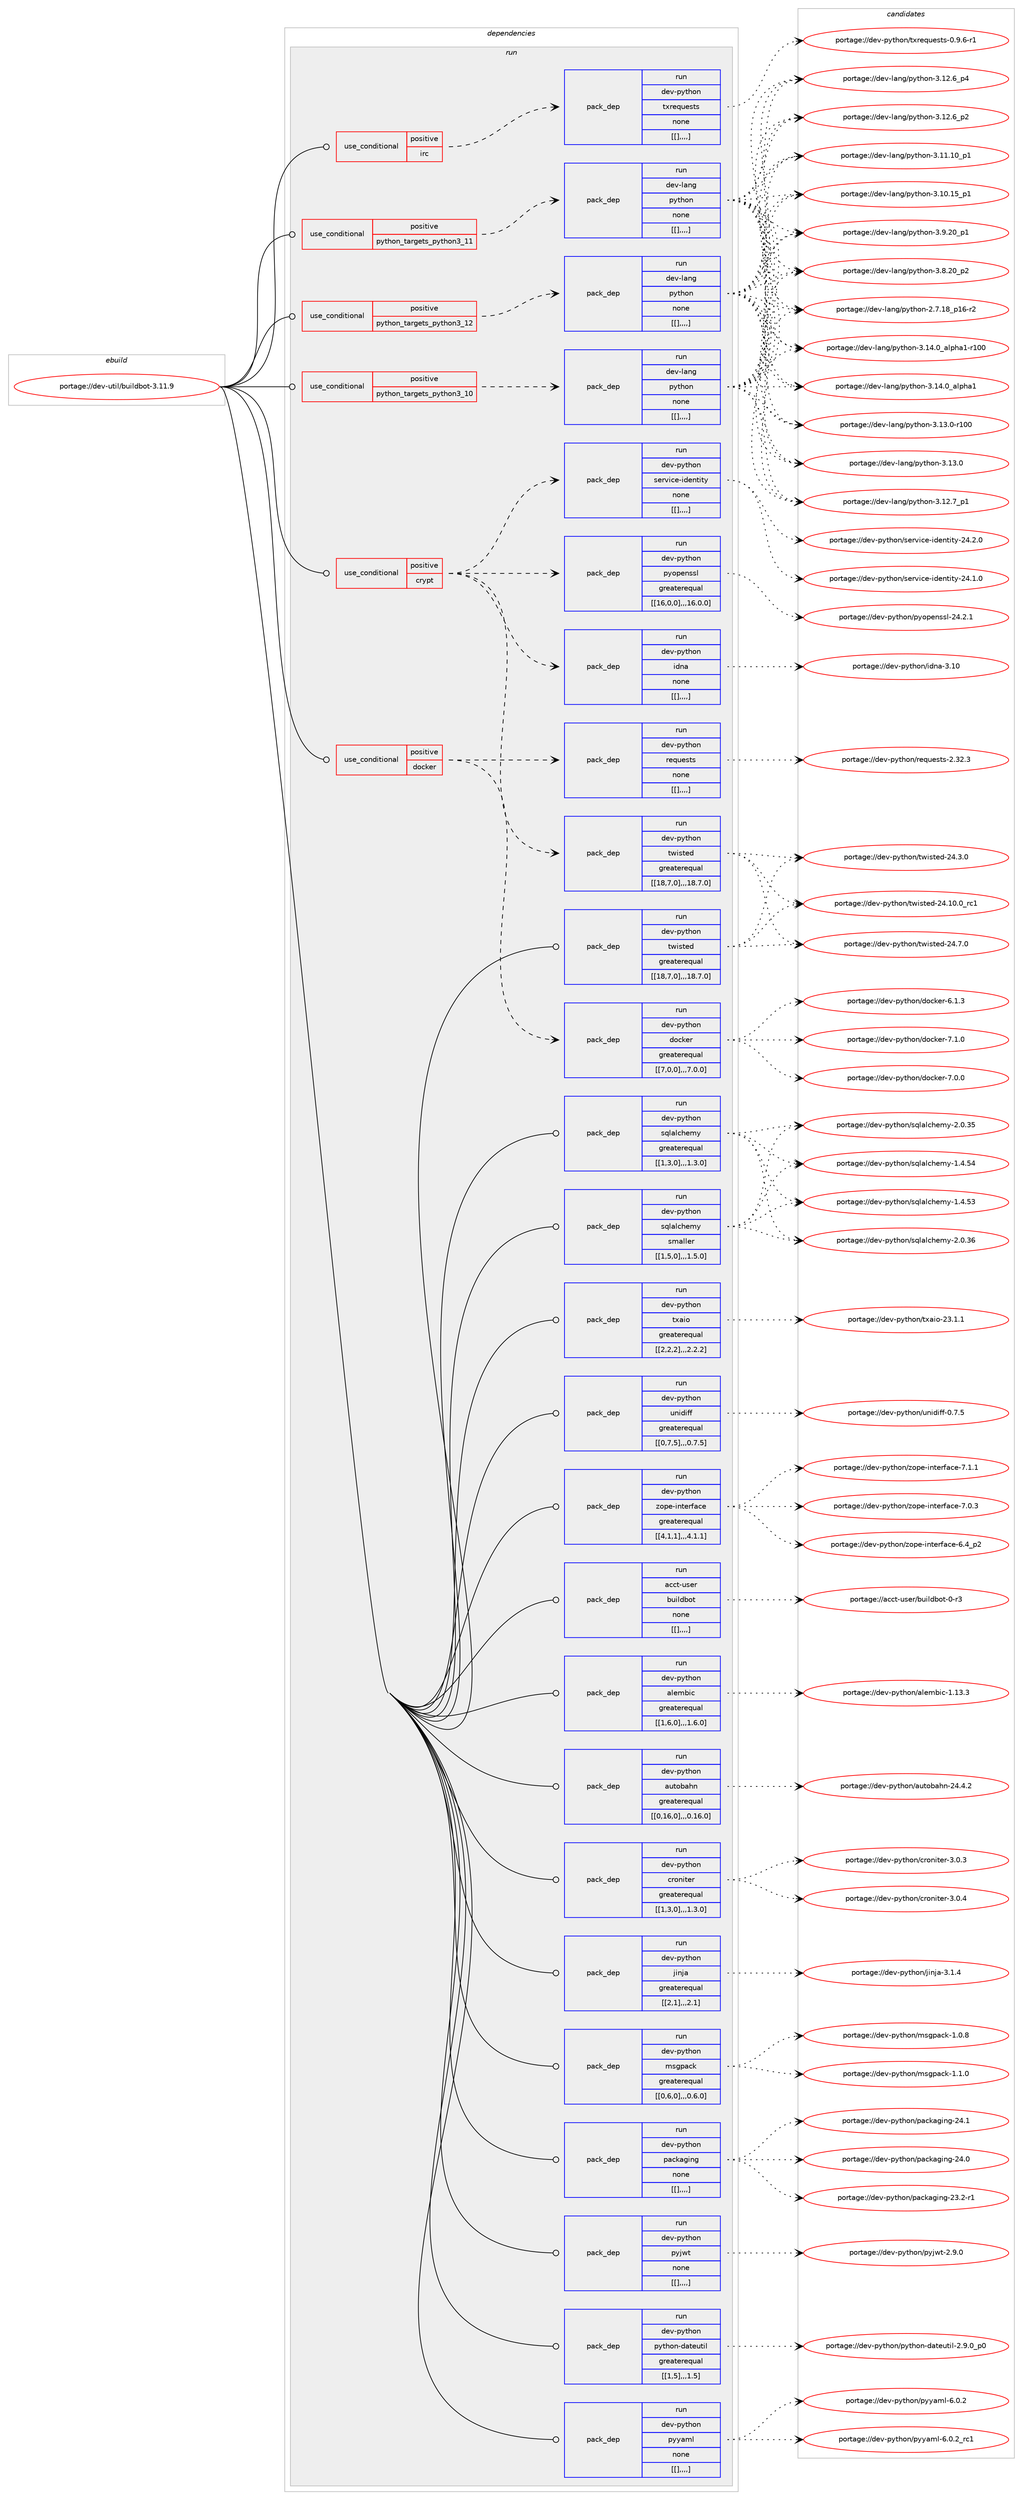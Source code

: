 digraph prolog {

# *************
# Graph options
# *************

newrank=true;
concentrate=true;
compound=true;
graph [rankdir=LR,fontname=Helvetica,fontsize=10,ranksep=1.5];#, ranksep=2.5, nodesep=0.2];
edge  [arrowhead=vee];
node  [fontname=Helvetica,fontsize=10];

# **********
# The ebuild
# **********

subgraph cluster_leftcol {
color=gray;
label=<<i>ebuild</i>>;
id [label="portage://dev-util/buildbot-3.11.9", color=red, width=4, href="../dev-util/buildbot-3.11.9.svg"];
}

# ****************
# The dependencies
# ****************

subgraph cluster_midcol {
color=gray;
label=<<i>dependencies</i>>;
subgraph cluster_compile {
fillcolor="#eeeeee";
style=filled;
label=<<i>compile</i>>;
}
subgraph cluster_compileandrun {
fillcolor="#eeeeee";
style=filled;
label=<<i>compile and run</i>>;
}
subgraph cluster_run {
fillcolor="#eeeeee";
style=filled;
label=<<i>run</i>>;
subgraph cond64295 {
dependency223913 [label=<<TABLE BORDER="0" CELLBORDER="1" CELLSPACING="0" CELLPADDING="4"><TR><TD ROWSPAN="3" CELLPADDING="10">use_conditional</TD></TR><TR><TD>positive</TD></TR><TR><TD>crypt</TD></TR></TABLE>>, shape=none, color=red];
subgraph pack158109 {
dependency223918 [label=<<TABLE BORDER="0" CELLBORDER="1" CELLSPACING="0" CELLPADDING="4" WIDTH="220"><TR><TD ROWSPAN="6" CELLPADDING="30">pack_dep</TD></TR><TR><TD WIDTH="110">run</TD></TR><TR><TD>dev-python</TD></TR><TR><TD>pyopenssl</TD></TR><TR><TD>greaterequal</TD></TR><TR><TD>[[16,0,0],,,16.0.0]</TD></TR></TABLE>>, shape=none, color=blue];
}
dependency223913:e -> dependency223918:w [weight=20,style="dashed",arrowhead="vee"];
subgraph pack158115 {
dependency223923 [label=<<TABLE BORDER="0" CELLBORDER="1" CELLSPACING="0" CELLPADDING="4" WIDTH="220"><TR><TD ROWSPAN="6" CELLPADDING="30">pack_dep</TD></TR><TR><TD WIDTH="110">run</TD></TR><TR><TD>dev-python</TD></TR><TR><TD>service-identity</TD></TR><TR><TD>none</TD></TR><TR><TD>[[],,,,]</TD></TR></TABLE>>, shape=none, color=blue];
}
dependency223913:e -> dependency223923:w [weight=20,style="dashed",arrowhead="vee"];
subgraph pack158121 {
dependency223930 [label=<<TABLE BORDER="0" CELLBORDER="1" CELLSPACING="0" CELLPADDING="4" WIDTH="220"><TR><TD ROWSPAN="6" CELLPADDING="30">pack_dep</TD></TR><TR><TD WIDTH="110">run</TD></TR><TR><TD>dev-python</TD></TR><TR><TD>twisted</TD></TR><TR><TD>greaterequal</TD></TR><TR><TD>[[18,7,0],,,18.7.0]</TD></TR></TABLE>>, shape=none, color=blue];
}
dependency223913:e -> dependency223930:w [weight=20,style="dashed",arrowhead="vee"];
subgraph pack158124 {
dependency223938 [label=<<TABLE BORDER="0" CELLBORDER="1" CELLSPACING="0" CELLPADDING="4" WIDTH="220"><TR><TD ROWSPAN="6" CELLPADDING="30">pack_dep</TD></TR><TR><TD WIDTH="110">run</TD></TR><TR><TD>dev-python</TD></TR><TR><TD>idna</TD></TR><TR><TD>none</TD></TR><TR><TD>[[],,,,]</TD></TR></TABLE>>, shape=none, color=blue];
}
dependency223913:e -> dependency223938:w [weight=20,style="dashed",arrowhead="vee"];
}
id:e -> dependency223913:w [weight=20,style="solid",arrowhead="odot"];
subgraph cond64303 {
dependency223942 [label=<<TABLE BORDER="0" CELLBORDER="1" CELLSPACING="0" CELLPADDING="4"><TR><TD ROWSPAN="3" CELLPADDING="10">use_conditional</TD></TR><TR><TD>positive</TD></TR><TR><TD>docker</TD></TR></TABLE>>, shape=none, color=red];
subgraph pack158129 {
dependency223947 [label=<<TABLE BORDER="0" CELLBORDER="1" CELLSPACING="0" CELLPADDING="4" WIDTH="220"><TR><TD ROWSPAN="6" CELLPADDING="30">pack_dep</TD></TR><TR><TD WIDTH="110">run</TD></TR><TR><TD>dev-python</TD></TR><TR><TD>docker</TD></TR><TR><TD>greaterequal</TD></TR><TR><TD>[[7,0,0],,,7.0.0]</TD></TR></TABLE>>, shape=none, color=blue];
}
dependency223942:e -> dependency223947:w [weight=20,style="dashed",arrowhead="vee"];
subgraph pack158133 {
dependency223953 [label=<<TABLE BORDER="0" CELLBORDER="1" CELLSPACING="0" CELLPADDING="4" WIDTH="220"><TR><TD ROWSPAN="6" CELLPADDING="30">pack_dep</TD></TR><TR><TD WIDTH="110">run</TD></TR><TR><TD>dev-python</TD></TR><TR><TD>requests</TD></TR><TR><TD>none</TD></TR><TR><TD>[[],,,,]</TD></TR></TABLE>>, shape=none, color=blue];
}
dependency223942:e -> dependency223953:w [weight=20,style="dashed",arrowhead="vee"];
}
id:e -> dependency223942:w [weight=20,style="solid",arrowhead="odot"];
subgraph cond64312 {
dependency223960 [label=<<TABLE BORDER="0" CELLBORDER="1" CELLSPACING="0" CELLPADDING="4"><TR><TD ROWSPAN="3" CELLPADDING="10">use_conditional</TD></TR><TR><TD>positive</TD></TR><TR><TD>irc</TD></TR></TABLE>>, shape=none, color=red];
subgraph pack158138 {
dependency223966 [label=<<TABLE BORDER="0" CELLBORDER="1" CELLSPACING="0" CELLPADDING="4" WIDTH="220"><TR><TD ROWSPAN="6" CELLPADDING="30">pack_dep</TD></TR><TR><TD WIDTH="110">run</TD></TR><TR><TD>dev-python</TD></TR><TR><TD>txrequests</TD></TR><TR><TD>none</TD></TR><TR><TD>[[],,,,]</TD></TR></TABLE>>, shape=none, color=blue];
}
dependency223960:e -> dependency223966:w [weight=20,style="dashed",arrowhead="vee"];
}
id:e -> dependency223960:w [weight=20,style="solid",arrowhead="odot"];
subgraph cond64320 {
dependency223985 [label=<<TABLE BORDER="0" CELLBORDER="1" CELLSPACING="0" CELLPADDING="4"><TR><TD ROWSPAN="3" CELLPADDING="10">use_conditional</TD></TR><TR><TD>positive</TD></TR><TR><TD>python_targets_python3_10</TD></TR></TABLE>>, shape=none, color=red];
subgraph pack158154 {
dependency223991 [label=<<TABLE BORDER="0" CELLBORDER="1" CELLSPACING="0" CELLPADDING="4" WIDTH="220"><TR><TD ROWSPAN="6" CELLPADDING="30">pack_dep</TD></TR><TR><TD WIDTH="110">run</TD></TR><TR><TD>dev-lang</TD></TR><TR><TD>python</TD></TR><TR><TD>none</TD></TR><TR><TD>[[],,,,]</TD></TR></TABLE>>, shape=none, color=blue];
}
dependency223985:e -> dependency223991:w [weight=20,style="dashed",arrowhead="vee"];
}
id:e -> dependency223985:w [weight=20,style="solid",arrowhead="odot"];
subgraph cond64324 {
dependency223999 [label=<<TABLE BORDER="0" CELLBORDER="1" CELLSPACING="0" CELLPADDING="4"><TR><TD ROWSPAN="3" CELLPADDING="10">use_conditional</TD></TR><TR><TD>positive</TD></TR><TR><TD>python_targets_python3_11</TD></TR></TABLE>>, shape=none, color=red];
subgraph pack158163 {
dependency224001 [label=<<TABLE BORDER="0" CELLBORDER="1" CELLSPACING="0" CELLPADDING="4" WIDTH="220"><TR><TD ROWSPAN="6" CELLPADDING="30">pack_dep</TD></TR><TR><TD WIDTH="110">run</TD></TR><TR><TD>dev-lang</TD></TR><TR><TD>python</TD></TR><TR><TD>none</TD></TR><TR><TD>[[],,,,]</TD></TR></TABLE>>, shape=none, color=blue];
}
dependency223999:e -> dependency224001:w [weight=20,style="dashed",arrowhead="vee"];
}
id:e -> dependency223999:w [weight=20,style="solid",arrowhead="odot"];
subgraph cond64326 {
dependency224003 [label=<<TABLE BORDER="0" CELLBORDER="1" CELLSPACING="0" CELLPADDING="4"><TR><TD ROWSPAN="3" CELLPADDING="10">use_conditional</TD></TR><TR><TD>positive</TD></TR><TR><TD>python_targets_python3_12</TD></TR></TABLE>>, shape=none, color=red];
subgraph pack158165 {
dependency224004 [label=<<TABLE BORDER="0" CELLBORDER="1" CELLSPACING="0" CELLPADDING="4" WIDTH="220"><TR><TD ROWSPAN="6" CELLPADDING="30">pack_dep</TD></TR><TR><TD WIDTH="110">run</TD></TR><TR><TD>dev-lang</TD></TR><TR><TD>python</TD></TR><TR><TD>none</TD></TR><TR><TD>[[],,,,]</TD></TR></TABLE>>, shape=none, color=blue];
}
dependency224003:e -> dependency224004:w [weight=20,style="dashed",arrowhead="vee"];
}
id:e -> dependency224003:w [weight=20,style="solid",arrowhead="odot"];
subgraph pack158168 {
dependency224007 [label=<<TABLE BORDER="0" CELLBORDER="1" CELLSPACING="0" CELLPADDING="4" WIDTH="220"><TR><TD ROWSPAN="6" CELLPADDING="30">pack_dep</TD></TR><TR><TD WIDTH="110">run</TD></TR><TR><TD>acct-user</TD></TR><TR><TD>buildbot</TD></TR><TR><TD>none</TD></TR><TR><TD>[[],,,,]</TD></TR></TABLE>>, shape=none, color=blue];
}
id:e -> dependency224007:w [weight=20,style="solid",arrowhead="odot"];
subgraph pack158170 {
dependency224009 [label=<<TABLE BORDER="0" CELLBORDER="1" CELLSPACING="0" CELLPADDING="4" WIDTH="220"><TR><TD ROWSPAN="6" CELLPADDING="30">pack_dep</TD></TR><TR><TD WIDTH="110">run</TD></TR><TR><TD>dev-python</TD></TR><TR><TD>alembic</TD></TR><TR><TD>greaterequal</TD></TR><TR><TD>[[1,6,0],,,1.6.0]</TD></TR></TABLE>>, shape=none, color=blue];
}
id:e -> dependency224009:w [weight=20,style="solid",arrowhead="odot"];
subgraph pack158172 {
dependency224011 [label=<<TABLE BORDER="0" CELLBORDER="1" CELLSPACING="0" CELLPADDING="4" WIDTH="220"><TR><TD ROWSPAN="6" CELLPADDING="30">pack_dep</TD></TR><TR><TD WIDTH="110">run</TD></TR><TR><TD>dev-python</TD></TR><TR><TD>autobahn</TD></TR><TR><TD>greaterequal</TD></TR><TR><TD>[[0,16,0],,,0.16.0]</TD></TR></TABLE>>, shape=none, color=blue];
}
id:e -> dependency224011:w [weight=20,style="solid",arrowhead="odot"];
subgraph pack158174 {
dependency224013 [label=<<TABLE BORDER="0" CELLBORDER="1" CELLSPACING="0" CELLPADDING="4" WIDTH="220"><TR><TD ROWSPAN="6" CELLPADDING="30">pack_dep</TD></TR><TR><TD WIDTH="110">run</TD></TR><TR><TD>dev-python</TD></TR><TR><TD>croniter</TD></TR><TR><TD>greaterequal</TD></TR><TR><TD>[[1,3,0],,,1.3.0]</TD></TR></TABLE>>, shape=none, color=blue];
}
id:e -> dependency224013:w [weight=20,style="solid",arrowhead="odot"];
subgraph pack158176 {
dependency224015 [label=<<TABLE BORDER="0" CELLBORDER="1" CELLSPACING="0" CELLPADDING="4" WIDTH="220"><TR><TD ROWSPAN="6" CELLPADDING="30">pack_dep</TD></TR><TR><TD WIDTH="110">run</TD></TR><TR><TD>dev-python</TD></TR><TR><TD>jinja</TD></TR><TR><TD>greaterequal</TD></TR><TR><TD>[[2,1],,,2.1]</TD></TR></TABLE>>, shape=none, color=blue];
}
id:e -> dependency224015:w [weight=20,style="solid",arrowhead="odot"];
subgraph pack158178 {
dependency224017 [label=<<TABLE BORDER="0" CELLBORDER="1" CELLSPACING="0" CELLPADDING="4" WIDTH="220"><TR><TD ROWSPAN="6" CELLPADDING="30">pack_dep</TD></TR><TR><TD WIDTH="110">run</TD></TR><TR><TD>dev-python</TD></TR><TR><TD>msgpack</TD></TR><TR><TD>greaterequal</TD></TR><TR><TD>[[0,6,0],,,0.6.0]</TD></TR></TABLE>>, shape=none, color=blue];
}
id:e -> dependency224017:w [weight=20,style="solid",arrowhead="odot"];
subgraph pack158181 {
dependency224020 [label=<<TABLE BORDER="0" CELLBORDER="1" CELLSPACING="0" CELLPADDING="4" WIDTH="220"><TR><TD ROWSPAN="6" CELLPADDING="30">pack_dep</TD></TR><TR><TD WIDTH="110">run</TD></TR><TR><TD>dev-python</TD></TR><TR><TD>packaging</TD></TR><TR><TD>none</TD></TR><TR><TD>[[],,,,]</TD></TR></TABLE>>, shape=none, color=blue];
}
id:e -> dependency224020:w [weight=20,style="solid",arrowhead="odot"];
subgraph pack158183 {
dependency224022 [label=<<TABLE BORDER="0" CELLBORDER="1" CELLSPACING="0" CELLPADDING="4" WIDTH="220"><TR><TD ROWSPAN="6" CELLPADDING="30">pack_dep</TD></TR><TR><TD WIDTH="110">run</TD></TR><TR><TD>dev-python</TD></TR><TR><TD>pyjwt</TD></TR><TR><TD>none</TD></TR><TR><TD>[[],,,,]</TD></TR></TABLE>>, shape=none, color=blue];
}
id:e -> dependency224022:w [weight=20,style="solid",arrowhead="odot"];
subgraph pack158187 {
dependency224026 [label=<<TABLE BORDER="0" CELLBORDER="1" CELLSPACING="0" CELLPADDING="4" WIDTH="220"><TR><TD ROWSPAN="6" CELLPADDING="30">pack_dep</TD></TR><TR><TD WIDTH="110">run</TD></TR><TR><TD>dev-python</TD></TR><TR><TD>python-dateutil</TD></TR><TR><TD>greaterequal</TD></TR><TR><TD>[[1,5],,,1.5]</TD></TR></TABLE>>, shape=none, color=blue];
}
id:e -> dependency224026:w [weight=20,style="solid",arrowhead="odot"];
subgraph pack158190 {
dependency224029 [label=<<TABLE BORDER="0" CELLBORDER="1" CELLSPACING="0" CELLPADDING="4" WIDTH="220"><TR><TD ROWSPAN="6" CELLPADDING="30">pack_dep</TD></TR><TR><TD WIDTH="110">run</TD></TR><TR><TD>dev-python</TD></TR><TR><TD>pyyaml</TD></TR><TR><TD>none</TD></TR><TR><TD>[[],,,,]</TD></TR></TABLE>>, shape=none, color=blue];
}
id:e -> dependency224029:w [weight=20,style="solid",arrowhead="odot"];
subgraph pack158193 {
dependency224031 [label=<<TABLE BORDER="0" CELLBORDER="1" CELLSPACING="0" CELLPADDING="4" WIDTH="220"><TR><TD ROWSPAN="6" CELLPADDING="30">pack_dep</TD></TR><TR><TD WIDTH="110">run</TD></TR><TR><TD>dev-python</TD></TR><TR><TD>sqlalchemy</TD></TR><TR><TD>greaterequal</TD></TR><TR><TD>[[1,3,0],,,1.3.0]</TD></TR></TABLE>>, shape=none, color=blue];
}
id:e -> dependency224031:w [weight=20,style="solid",arrowhead="odot"];
subgraph pack158195 {
dependency224034 [label=<<TABLE BORDER="0" CELLBORDER="1" CELLSPACING="0" CELLPADDING="4" WIDTH="220"><TR><TD ROWSPAN="6" CELLPADDING="30">pack_dep</TD></TR><TR><TD WIDTH="110">run</TD></TR><TR><TD>dev-python</TD></TR><TR><TD>sqlalchemy</TD></TR><TR><TD>smaller</TD></TR><TR><TD>[[1,5,0],,,1.5.0]</TD></TR></TABLE>>, shape=none, color=blue];
}
id:e -> dependency224034:w [weight=20,style="solid",arrowhead="odot"];
subgraph pack158203 {
dependency224042 [label=<<TABLE BORDER="0" CELLBORDER="1" CELLSPACING="0" CELLPADDING="4" WIDTH="220"><TR><TD ROWSPAN="6" CELLPADDING="30">pack_dep</TD></TR><TR><TD WIDTH="110">run</TD></TR><TR><TD>dev-python</TD></TR><TR><TD>twisted</TD></TR><TR><TD>greaterequal</TD></TR><TR><TD>[[18,7,0],,,18.7.0]</TD></TR></TABLE>>, shape=none, color=blue];
}
id:e -> dependency224042:w [weight=20,style="solid",arrowhead="odot"];
subgraph pack158207 {
dependency224046 [label=<<TABLE BORDER="0" CELLBORDER="1" CELLSPACING="0" CELLPADDING="4" WIDTH="220"><TR><TD ROWSPAN="6" CELLPADDING="30">pack_dep</TD></TR><TR><TD WIDTH="110">run</TD></TR><TR><TD>dev-python</TD></TR><TR><TD>txaio</TD></TR><TR><TD>greaterequal</TD></TR><TR><TD>[[2,2,2],,,2.2.2]</TD></TR></TABLE>>, shape=none, color=blue];
}
id:e -> dependency224046:w [weight=20,style="solid",arrowhead="odot"];
subgraph pack158211 {
dependency224050 [label=<<TABLE BORDER="0" CELLBORDER="1" CELLSPACING="0" CELLPADDING="4" WIDTH="220"><TR><TD ROWSPAN="6" CELLPADDING="30">pack_dep</TD></TR><TR><TD WIDTH="110">run</TD></TR><TR><TD>dev-python</TD></TR><TR><TD>unidiff</TD></TR><TR><TD>greaterequal</TD></TR><TR><TD>[[0,7,5],,,0.7.5]</TD></TR></TABLE>>, shape=none, color=blue];
}
id:e -> dependency224050:w [weight=20,style="solid",arrowhead="odot"];
subgraph pack158217 {
dependency224057 [label=<<TABLE BORDER="0" CELLBORDER="1" CELLSPACING="0" CELLPADDING="4" WIDTH="220"><TR><TD ROWSPAN="6" CELLPADDING="30">pack_dep</TD></TR><TR><TD WIDTH="110">run</TD></TR><TR><TD>dev-python</TD></TR><TR><TD>zope-interface</TD></TR><TR><TD>greaterequal</TD></TR><TR><TD>[[4,1,1],,,4.1.1]</TD></TR></TABLE>>, shape=none, color=blue];
}
id:e -> dependency224057:w [weight=20,style="solid",arrowhead="odot"];
}
}

# **************
# The candidates
# **************

subgraph cluster_choices {
rank=same;
color=gray;
label=<<i>candidates</i>>;

subgraph choice158138 {
color=black;
nodesep=1;
choice100101118451121211161041111104711212111111210111011511510845505246504649 [label="portage://dev-python/pyopenssl-24.2.1", color=red, width=4,href="../dev-python/pyopenssl-24.2.1.svg"];
dependency223918:e -> choice100101118451121211161041111104711212111111210111011511510845505246504649:w [style=dotted,weight="100"];
}
subgraph choice158139 {
color=black;
nodesep=1;
choice1001011184511212111610411111047115101114118105991014510510010111011610511612145505246504648 [label="portage://dev-python/service-identity-24.2.0", color=red, width=4,href="../dev-python/service-identity-24.2.0.svg"];
choice1001011184511212111610411111047115101114118105991014510510010111011610511612145505246494648 [label="portage://dev-python/service-identity-24.1.0", color=red, width=4,href="../dev-python/service-identity-24.1.0.svg"];
dependency223923:e -> choice1001011184511212111610411111047115101114118105991014510510010111011610511612145505246504648:w [style=dotted,weight="100"];
dependency223923:e -> choice1001011184511212111610411111047115101114118105991014510510010111011610511612145505246494648:w [style=dotted,weight="100"];
}
subgraph choice158140 {
color=black;
nodesep=1;
choice10010111845112121116104111110471161191051151161011004550524649484648951149949 [label="portage://dev-python/twisted-24.10.0_rc1", color=red, width=4,href="../dev-python/twisted-24.10.0_rc1.svg"];
choice100101118451121211161041111104711611910511511610110045505246554648 [label="portage://dev-python/twisted-24.7.0", color=red, width=4,href="../dev-python/twisted-24.7.0.svg"];
choice100101118451121211161041111104711611910511511610110045505246514648 [label="portage://dev-python/twisted-24.3.0", color=red, width=4,href="../dev-python/twisted-24.3.0.svg"];
dependency223930:e -> choice10010111845112121116104111110471161191051151161011004550524649484648951149949:w [style=dotted,weight="100"];
dependency223930:e -> choice100101118451121211161041111104711611910511511610110045505246554648:w [style=dotted,weight="100"];
dependency223930:e -> choice100101118451121211161041111104711611910511511610110045505246514648:w [style=dotted,weight="100"];
}
subgraph choice158144 {
color=black;
nodesep=1;
choice1001011184511212111610411111047105100110974551464948 [label="portage://dev-python/idna-3.10", color=red, width=4,href="../dev-python/idna-3.10.svg"];
dependency223938:e -> choice1001011184511212111610411111047105100110974551464948:w [style=dotted,weight="100"];
}
subgraph choice158147 {
color=black;
nodesep=1;
choice100101118451121211161041111104710011199107101114455546494648 [label="portage://dev-python/docker-7.1.0", color=red, width=4,href="../dev-python/docker-7.1.0.svg"];
choice100101118451121211161041111104710011199107101114455546484648 [label="portage://dev-python/docker-7.0.0", color=red, width=4,href="../dev-python/docker-7.0.0.svg"];
choice100101118451121211161041111104710011199107101114455446494651 [label="portage://dev-python/docker-6.1.3", color=red, width=4,href="../dev-python/docker-6.1.3.svg"];
dependency223947:e -> choice100101118451121211161041111104710011199107101114455546494648:w [style=dotted,weight="100"];
dependency223947:e -> choice100101118451121211161041111104710011199107101114455546484648:w [style=dotted,weight="100"];
dependency223947:e -> choice100101118451121211161041111104710011199107101114455446494651:w [style=dotted,weight="100"];
}
subgraph choice158149 {
color=black;
nodesep=1;
choice100101118451121211161041111104711410111311710111511611545504651504651 [label="portage://dev-python/requests-2.32.3", color=red, width=4,href="../dev-python/requests-2.32.3.svg"];
dependency223953:e -> choice100101118451121211161041111104711410111311710111511611545504651504651:w [style=dotted,weight="100"];
}
subgraph choice158152 {
color=black;
nodesep=1;
choice10010111845112121116104111110471161201141011131171011151161154548465746544511449 [label="portage://dev-python/txrequests-0.9.6-r1", color=red, width=4,href="../dev-python/txrequests-0.9.6-r1.svg"];
dependency223966:e -> choice10010111845112121116104111110471161201141011131171011151161154548465746544511449:w [style=dotted,weight="100"];
}
subgraph choice158154 {
color=black;
nodesep=1;
choice100101118451089711010347112121116104111110455146495246489597108112104974945114494848 [label="portage://dev-lang/python-3.14.0_alpha1-r100", color=red, width=4,href="../dev-lang/python-3.14.0_alpha1-r100.svg"];
choice1001011184510897110103471121211161041111104551464952464895971081121049749 [label="portage://dev-lang/python-3.14.0_alpha1", color=red, width=4,href="../dev-lang/python-3.14.0_alpha1.svg"];
choice1001011184510897110103471121211161041111104551464951464845114494848 [label="portage://dev-lang/python-3.13.0-r100", color=red, width=4,href="../dev-lang/python-3.13.0-r100.svg"];
choice10010111845108971101034711212111610411111045514649514648 [label="portage://dev-lang/python-3.13.0", color=red, width=4,href="../dev-lang/python-3.13.0.svg"];
choice100101118451089711010347112121116104111110455146495046559511249 [label="portage://dev-lang/python-3.12.7_p1", color=red, width=4,href="../dev-lang/python-3.12.7_p1.svg"];
choice100101118451089711010347112121116104111110455146495046549511252 [label="portage://dev-lang/python-3.12.6_p4", color=red, width=4,href="../dev-lang/python-3.12.6_p4.svg"];
choice100101118451089711010347112121116104111110455146495046549511250 [label="portage://dev-lang/python-3.12.6_p2", color=red, width=4,href="../dev-lang/python-3.12.6_p2.svg"];
choice10010111845108971101034711212111610411111045514649494649489511249 [label="portage://dev-lang/python-3.11.10_p1", color=red, width=4,href="../dev-lang/python-3.11.10_p1.svg"];
choice10010111845108971101034711212111610411111045514649484649539511249 [label="portage://dev-lang/python-3.10.15_p1", color=red, width=4,href="../dev-lang/python-3.10.15_p1.svg"];
choice100101118451089711010347112121116104111110455146574650489511249 [label="portage://dev-lang/python-3.9.20_p1", color=red, width=4,href="../dev-lang/python-3.9.20_p1.svg"];
choice100101118451089711010347112121116104111110455146564650489511250 [label="portage://dev-lang/python-3.8.20_p2", color=red, width=4,href="../dev-lang/python-3.8.20_p2.svg"];
choice100101118451089711010347112121116104111110455046554649569511249544511450 [label="portage://dev-lang/python-2.7.18_p16-r2", color=red, width=4,href="../dev-lang/python-2.7.18_p16-r2.svg"];
dependency223991:e -> choice100101118451089711010347112121116104111110455146495246489597108112104974945114494848:w [style=dotted,weight="100"];
dependency223991:e -> choice1001011184510897110103471121211161041111104551464952464895971081121049749:w [style=dotted,weight="100"];
dependency223991:e -> choice1001011184510897110103471121211161041111104551464951464845114494848:w [style=dotted,weight="100"];
dependency223991:e -> choice10010111845108971101034711212111610411111045514649514648:w [style=dotted,weight="100"];
dependency223991:e -> choice100101118451089711010347112121116104111110455146495046559511249:w [style=dotted,weight="100"];
dependency223991:e -> choice100101118451089711010347112121116104111110455146495046549511252:w [style=dotted,weight="100"];
dependency223991:e -> choice100101118451089711010347112121116104111110455146495046549511250:w [style=dotted,weight="100"];
dependency223991:e -> choice10010111845108971101034711212111610411111045514649494649489511249:w [style=dotted,weight="100"];
dependency223991:e -> choice10010111845108971101034711212111610411111045514649484649539511249:w [style=dotted,weight="100"];
dependency223991:e -> choice100101118451089711010347112121116104111110455146574650489511249:w [style=dotted,weight="100"];
dependency223991:e -> choice100101118451089711010347112121116104111110455146564650489511250:w [style=dotted,weight="100"];
dependency223991:e -> choice100101118451089711010347112121116104111110455046554649569511249544511450:w [style=dotted,weight="100"];
}
subgraph choice158157 {
color=black;
nodesep=1;
choice100101118451089711010347112121116104111110455146495246489597108112104974945114494848 [label="portage://dev-lang/python-3.14.0_alpha1-r100", color=red, width=4,href="../dev-lang/python-3.14.0_alpha1-r100.svg"];
choice1001011184510897110103471121211161041111104551464952464895971081121049749 [label="portage://dev-lang/python-3.14.0_alpha1", color=red, width=4,href="../dev-lang/python-3.14.0_alpha1.svg"];
choice1001011184510897110103471121211161041111104551464951464845114494848 [label="portage://dev-lang/python-3.13.0-r100", color=red, width=4,href="../dev-lang/python-3.13.0-r100.svg"];
choice10010111845108971101034711212111610411111045514649514648 [label="portage://dev-lang/python-3.13.0", color=red, width=4,href="../dev-lang/python-3.13.0.svg"];
choice100101118451089711010347112121116104111110455146495046559511249 [label="portage://dev-lang/python-3.12.7_p1", color=red, width=4,href="../dev-lang/python-3.12.7_p1.svg"];
choice100101118451089711010347112121116104111110455146495046549511252 [label="portage://dev-lang/python-3.12.6_p4", color=red, width=4,href="../dev-lang/python-3.12.6_p4.svg"];
choice100101118451089711010347112121116104111110455146495046549511250 [label="portage://dev-lang/python-3.12.6_p2", color=red, width=4,href="../dev-lang/python-3.12.6_p2.svg"];
choice10010111845108971101034711212111610411111045514649494649489511249 [label="portage://dev-lang/python-3.11.10_p1", color=red, width=4,href="../dev-lang/python-3.11.10_p1.svg"];
choice10010111845108971101034711212111610411111045514649484649539511249 [label="portage://dev-lang/python-3.10.15_p1", color=red, width=4,href="../dev-lang/python-3.10.15_p1.svg"];
choice100101118451089711010347112121116104111110455146574650489511249 [label="portage://dev-lang/python-3.9.20_p1", color=red, width=4,href="../dev-lang/python-3.9.20_p1.svg"];
choice100101118451089711010347112121116104111110455146564650489511250 [label="portage://dev-lang/python-3.8.20_p2", color=red, width=4,href="../dev-lang/python-3.8.20_p2.svg"];
choice100101118451089711010347112121116104111110455046554649569511249544511450 [label="portage://dev-lang/python-2.7.18_p16-r2", color=red, width=4,href="../dev-lang/python-2.7.18_p16-r2.svg"];
dependency224001:e -> choice100101118451089711010347112121116104111110455146495246489597108112104974945114494848:w [style=dotted,weight="100"];
dependency224001:e -> choice1001011184510897110103471121211161041111104551464952464895971081121049749:w [style=dotted,weight="100"];
dependency224001:e -> choice1001011184510897110103471121211161041111104551464951464845114494848:w [style=dotted,weight="100"];
dependency224001:e -> choice10010111845108971101034711212111610411111045514649514648:w [style=dotted,weight="100"];
dependency224001:e -> choice100101118451089711010347112121116104111110455146495046559511249:w [style=dotted,weight="100"];
dependency224001:e -> choice100101118451089711010347112121116104111110455146495046549511252:w [style=dotted,weight="100"];
dependency224001:e -> choice100101118451089711010347112121116104111110455146495046549511250:w [style=dotted,weight="100"];
dependency224001:e -> choice10010111845108971101034711212111610411111045514649494649489511249:w [style=dotted,weight="100"];
dependency224001:e -> choice10010111845108971101034711212111610411111045514649484649539511249:w [style=dotted,weight="100"];
dependency224001:e -> choice100101118451089711010347112121116104111110455146574650489511249:w [style=dotted,weight="100"];
dependency224001:e -> choice100101118451089711010347112121116104111110455146564650489511250:w [style=dotted,weight="100"];
dependency224001:e -> choice100101118451089711010347112121116104111110455046554649569511249544511450:w [style=dotted,weight="100"];
}
subgraph choice158166 {
color=black;
nodesep=1;
choice100101118451089711010347112121116104111110455146495246489597108112104974945114494848 [label="portage://dev-lang/python-3.14.0_alpha1-r100", color=red, width=4,href="../dev-lang/python-3.14.0_alpha1-r100.svg"];
choice1001011184510897110103471121211161041111104551464952464895971081121049749 [label="portage://dev-lang/python-3.14.0_alpha1", color=red, width=4,href="../dev-lang/python-3.14.0_alpha1.svg"];
choice1001011184510897110103471121211161041111104551464951464845114494848 [label="portage://dev-lang/python-3.13.0-r100", color=red, width=4,href="../dev-lang/python-3.13.0-r100.svg"];
choice10010111845108971101034711212111610411111045514649514648 [label="portage://dev-lang/python-3.13.0", color=red, width=4,href="../dev-lang/python-3.13.0.svg"];
choice100101118451089711010347112121116104111110455146495046559511249 [label="portage://dev-lang/python-3.12.7_p1", color=red, width=4,href="../dev-lang/python-3.12.7_p1.svg"];
choice100101118451089711010347112121116104111110455146495046549511252 [label="portage://dev-lang/python-3.12.6_p4", color=red, width=4,href="../dev-lang/python-3.12.6_p4.svg"];
choice100101118451089711010347112121116104111110455146495046549511250 [label="portage://dev-lang/python-3.12.6_p2", color=red, width=4,href="../dev-lang/python-3.12.6_p2.svg"];
choice10010111845108971101034711212111610411111045514649494649489511249 [label="portage://dev-lang/python-3.11.10_p1", color=red, width=4,href="../dev-lang/python-3.11.10_p1.svg"];
choice10010111845108971101034711212111610411111045514649484649539511249 [label="portage://dev-lang/python-3.10.15_p1", color=red, width=4,href="../dev-lang/python-3.10.15_p1.svg"];
choice100101118451089711010347112121116104111110455146574650489511249 [label="portage://dev-lang/python-3.9.20_p1", color=red, width=4,href="../dev-lang/python-3.9.20_p1.svg"];
choice100101118451089711010347112121116104111110455146564650489511250 [label="portage://dev-lang/python-3.8.20_p2", color=red, width=4,href="../dev-lang/python-3.8.20_p2.svg"];
choice100101118451089711010347112121116104111110455046554649569511249544511450 [label="portage://dev-lang/python-2.7.18_p16-r2", color=red, width=4,href="../dev-lang/python-2.7.18_p16-r2.svg"];
dependency224004:e -> choice100101118451089711010347112121116104111110455146495246489597108112104974945114494848:w [style=dotted,weight="100"];
dependency224004:e -> choice1001011184510897110103471121211161041111104551464952464895971081121049749:w [style=dotted,weight="100"];
dependency224004:e -> choice1001011184510897110103471121211161041111104551464951464845114494848:w [style=dotted,weight="100"];
dependency224004:e -> choice10010111845108971101034711212111610411111045514649514648:w [style=dotted,weight="100"];
dependency224004:e -> choice100101118451089711010347112121116104111110455146495046559511249:w [style=dotted,weight="100"];
dependency224004:e -> choice100101118451089711010347112121116104111110455146495046549511252:w [style=dotted,weight="100"];
dependency224004:e -> choice100101118451089711010347112121116104111110455146495046549511250:w [style=dotted,weight="100"];
dependency224004:e -> choice10010111845108971101034711212111610411111045514649494649489511249:w [style=dotted,weight="100"];
dependency224004:e -> choice10010111845108971101034711212111610411111045514649484649539511249:w [style=dotted,weight="100"];
dependency224004:e -> choice100101118451089711010347112121116104111110455146574650489511249:w [style=dotted,weight="100"];
dependency224004:e -> choice100101118451089711010347112121116104111110455146564650489511250:w [style=dotted,weight="100"];
dependency224004:e -> choice100101118451089711010347112121116104111110455046554649569511249544511450:w [style=dotted,weight="100"];
}
subgraph choice158174 {
color=black;
nodesep=1;
choice9799991164511711510111447981171051081009811111645484511451 [label="portage://acct-user/buildbot-0-r3", color=red, width=4,href="../acct-user/buildbot-0-r3.svg"];
dependency224007:e -> choice9799991164511711510111447981171051081009811111645484511451:w [style=dotted,weight="100"];
}
subgraph choice158176 {
color=black;
nodesep=1;
choice100101118451121211161041111104797108101109981059945494649514651 [label="portage://dev-python/alembic-1.13.3", color=red, width=4,href="../dev-python/alembic-1.13.3.svg"];
dependency224009:e -> choice100101118451121211161041111104797108101109981059945494649514651:w [style=dotted,weight="100"];
}
subgraph choice158178 {
color=black;
nodesep=1;
choice100101118451121211161041111104797117116111989710411045505246524650 [label="portage://dev-python/autobahn-24.4.2", color=red, width=4,href="../dev-python/autobahn-24.4.2.svg"];
dependency224011:e -> choice100101118451121211161041111104797117116111989710411045505246524650:w [style=dotted,weight="100"];
}
subgraph choice158181 {
color=black;
nodesep=1;
choice100101118451121211161041111104799114111110105116101114455146484652 [label="portage://dev-python/croniter-3.0.4", color=red, width=4,href="../dev-python/croniter-3.0.4.svg"];
choice100101118451121211161041111104799114111110105116101114455146484651 [label="portage://dev-python/croniter-3.0.3", color=red, width=4,href="../dev-python/croniter-3.0.3.svg"];
dependency224013:e -> choice100101118451121211161041111104799114111110105116101114455146484652:w [style=dotted,weight="100"];
dependency224013:e -> choice100101118451121211161041111104799114111110105116101114455146484651:w [style=dotted,weight="100"];
}
subgraph choice158183 {
color=black;
nodesep=1;
choice100101118451121211161041111104710610511010697455146494652 [label="portage://dev-python/jinja-3.1.4", color=red, width=4,href="../dev-python/jinja-3.1.4.svg"];
dependency224015:e -> choice100101118451121211161041111104710610511010697455146494652:w [style=dotted,weight="100"];
}
subgraph choice158185 {
color=black;
nodesep=1;
choice10010111845112121116104111110471091151031129799107454946494648 [label="portage://dev-python/msgpack-1.1.0", color=red, width=4,href="../dev-python/msgpack-1.1.0.svg"];
choice10010111845112121116104111110471091151031129799107454946484656 [label="portage://dev-python/msgpack-1.0.8", color=red, width=4,href="../dev-python/msgpack-1.0.8.svg"];
dependency224017:e -> choice10010111845112121116104111110471091151031129799107454946494648:w [style=dotted,weight="100"];
dependency224017:e -> choice10010111845112121116104111110471091151031129799107454946484656:w [style=dotted,weight="100"];
}
subgraph choice158189 {
color=black;
nodesep=1;
choice10010111845112121116104111110471129799107971031051101034550524649 [label="portage://dev-python/packaging-24.1", color=red, width=4,href="../dev-python/packaging-24.1.svg"];
choice10010111845112121116104111110471129799107971031051101034550524648 [label="portage://dev-python/packaging-24.0", color=red, width=4,href="../dev-python/packaging-24.0.svg"];
choice100101118451121211161041111104711297991079710310511010345505146504511449 [label="portage://dev-python/packaging-23.2-r1", color=red, width=4,href="../dev-python/packaging-23.2-r1.svg"];
dependency224020:e -> choice10010111845112121116104111110471129799107971031051101034550524649:w [style=dotted,weight="100"];
dependency224020:e -> choice10010111845112121116104111110471129799107971031051101034550524648:w [style=dotted,weight="100"];
dependency224020:e -> choice100101118451121211161041111104711297991079710310511010345505146504511449:w [style=dotted,weight="100"];
}
subgraph choice158198 {
color=black;
nodesep=1;
choice1001011184511212111610411111047112121106119116455046574648 [label="portage://dev-python/pyjwt-2.9.0", color=red, width=4,href="../dev-python/pyjwt-2.9.0.svg"];
dependency224022:e -> choice1001011184511212111610411111047112121106119116455046574648:w [style=dotted,weight="100"];
}
subgraph choice158202 {
color=black;
nodesep=1;
choice100101118451121211161041111104711212111610411111045100971161011171161051084550465746489511248 [label="portage://dev-python/python-dateutil-2.9.0_p0", color=red, width=4,href="../dev-python/python-dateutil-2.9.0_p0.svg"];
dependency224026:e -> choice100101118451121211161041111104711212111610411111045100971161011171161051084550465746489511248:w [style=dotted,weight="100"];
}
subgraph choice158206 {
color=black;
nodesep=1;
choice100101118451121211161041111104711212112197109108455446484650951149949 [label="portage://dev-python/pyyaml-6.0.2_rc1", color=red, width=4,href="../dev-python/pyyaml-6.0.2_rc1.svg"];
choice100101118451121211161041111104711212112197109108455446484650 [label="portage://dev-python/pyyaml-6.0.2", color=red, width=4,href="../dev-python/pyyaml-6.0.2.svg"];
dependency224029:e -> choice100101118451121211161041111104711212112197109108455446484650951149949:w [style=dotted,weight="100"];
dependency224029:e -> choice100101118451121211161041111104711212112197109108455446484650:w [style=dotted,weight="100"];
}
subgraph choice158211 {
color=black;
nodesep=1;
choice1001011184511212111610411111047115113108971089910410110912145504648465154 [label="portage://dev-python/sqlalchemy-2.0.36", color=red, width=4,href="../dev-python/sqlalchemy-2.0.36.svg"];
choice1001011184511212111610411111047115113108971089910410110912145504648465153 [label="portage://dev-python/sqlalchemy-2.0.35", color=red, width=4,href="../dev-python/sqlalchemy-2.0.35.svg"];
choice1001011184511212111610411111047115113108971089910410110912145494652465352 [label="portage://dev-python/sqlalchemy-1.4.54", color=red, width=4,href="../dev-python/sqlalchemy-1.4.54.svg"];
choice1001011184511212111610411111047115113108971089910410110912145494652465351 [label="portage://dev-python/sqlalchemy-1.4.53", color=red, width=4,href="../dev-python/sqlalchemy-1.4.53.svg"];
dependency224031:e -> choice1001011184511212111610411111047115113108971089910410110912145504648465154:w [style=dotted,weight="100"];
dependency224031:e -> choice1001011184511212111610411111047115113108971089910410110912145504648465153:w [style=dotted,weight="100"];
dependency224031:e -> choice1001011184511212111610411111047115113108971089910410110912145494652465352:w [style=dotted,weight="100"];
dependency224031:e -> choice1001011184511212111610411111047115113108971089910410110912145494652465351:w [style=dotted,weight="100"];
}
subgraph choice158216 {
color=black;
nodesep=1;
choice1001011184511212111610411111047115113108971089910410110912145504648465154 [label="portage://dev-python/sqlalchemy-2.0.36", color=red, width=4,href="../dev-python/sqlalchemy-2.0.36.svg"];
choice1001011184511212111610411111047115113108971089910410110912145504648465153 [label="portage://dev-python/sqlalchemy-2.0.35", color=red, width=4,href="../dev-python/sqlalchemy-2.0.35.svg"];
choice1001011184511212111610411111047115113108971089910410110912145494652465352 [label="portage://dev-python/sqlalchemy-1.4.54", color=red, width=4,href="../dev-python/sqlalchemy-1.4.54.svg"];
choice1001011184511212111610411111047115113108971089910410110912145494652465351 [label="portage://dev-python/sqlalchemy-1.4.53", color=red, width=4,href="../dev-python/sqlalchemy-1.4.53.svg"];
dependency224034:e -> choice1001011184511212111610411111047115113108971089910410110912145504648465154:w [style=dotted,weight="100"];
dependency224034:e -> choice1001011184511212111610411111047115113108971089910410110912145504648465153:w [style=dotted,weight="100"];
dependency224034:e -> choice1001011184511212111610411111047115113108971089910410110912145494652465352:w [style=dotted,weight="100"];
dependency224034:e -> choice1001011184511212111610411111047115113108971089910410110912145494652465351:w [style=dotted,weight="100"];
}
subgraph choice158220 {
color=black;
nodesep=1;
choice10010111845112121116104111110471161191051151161011004550524649484648951149949 [label="portage://dev-python/twisted-24.10.0_rc1", color=red, width=4,href="../dev-python/twisted-24.10.0_rc1.svg"];
choice100101118451121211161041111104711611910511511610110045505246554648 [label="portage://dev-python/twisted-24.7.0", color=red, width=4,href="../dev-python/twisted-24.7.0.svg"];
choice100101118451121211161041111104711611910511511610110045505246514648 [label="portage://dev-python/twisted-24.3.0", color=red, width=4,href="../dev-python/twisted-24.3.0.svg"];
dependency224042:e -> choice10010111845112121116104111110471161191051151161011004550524649484648951149949:w [style=dotted,weight="100"];
dependency224042:e -> choice100101118451121211161041111104711611910511511610110045505246554648:w [style=dotted,weight="100"];
dependency224042:e -> choice100101118451121211161041111104711611910511511610110045505246514648:w [style=dotted,weight="100"];
}
subgraph choice158221 {
color=black;
nodesep=1;
choice10010111845112121116104111110471161209710511145505146494649 [label="portage://dev-python/txaio-23.1.1", color=red, width=4,href="../dev-python/txaio-23.1.1.svg"];
dependency224046:e -> choice10010111845112121116104111110471161209710511145505146494649:w [style=dotted,weight="100"];
}
subgraph choice158224 {
color=black;
nodesep=1;
choice1001011184511212111610411111047117110105100105102102454846554653 [label="portage://dev-python/unidiff-0.7.5", color=red, width=4,href="../dev-python/unidiff-0.7.5.svg"];
dependency224050:e -> choice1001011184511212111610411111047117110105100105102102454846554653:w [style=dotted,weight="100"];
}
subgraph choice158226 {
color=black;
nodesep=1;
choice1001011184511212111610411111047122111112101451051101161011141029799101455546494649 [label="portage://dev-python/zope-interface-7.1.1", color=red, width=4,href="../dev-python/zope-interface-7.1.1.svg"];
choice1001011184511212111610411111047122111112101451051101161011141029799101455546484651 [label="portage://dev-python/zope-interface-7.0.3", color=red, width=4,href="../dev-python/zope-interface-7.0.3.svg"];
choice1001011184511212111610411111047122111112101451051101161011141029799101455446529511250 [label="portage://dev-python/zope-interface-6.4_p2", color=red, width=4,href="../dev-python/zope-interface-6.4_p2.svg"];
dependency224057:e -> choice1001011184511212111610411111047122111112101451051101161011141029799101455546494649:w [style=dotted,weight="100"];
dependency224057:e -> choice1001011184511212111610411111047122111112101451051101161011141029799101455546484651:w [style=dotted,weight="100"];
dependency224057:e -> choice1001011184511212111610411111047122111112101451051101161011141029799101455446529511250:w [style=dotted,weight="100"];
}
}

}
